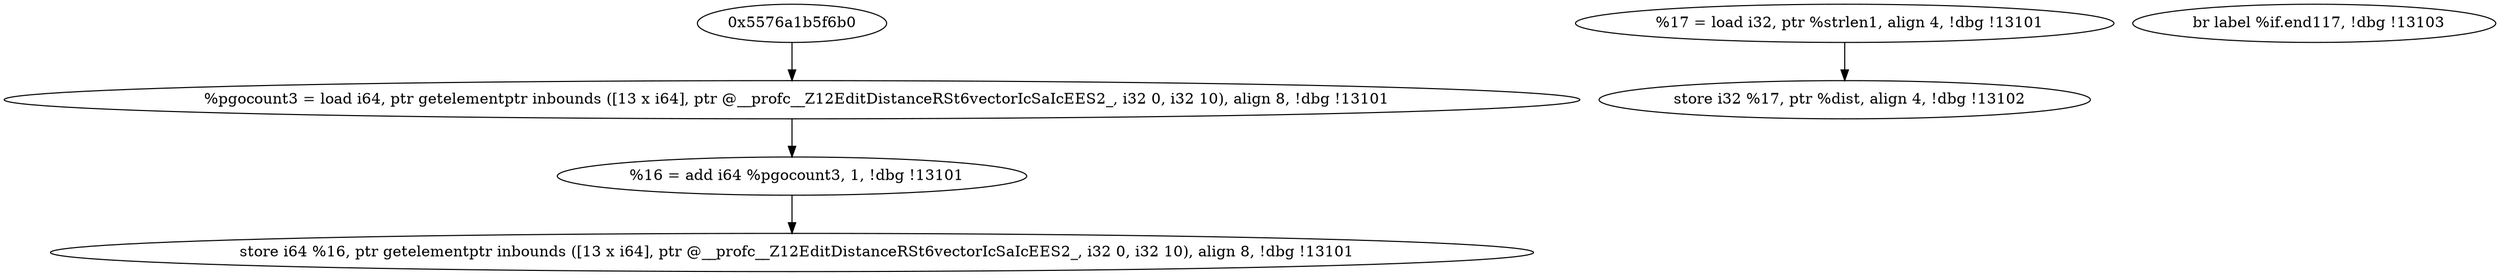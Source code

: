 digraph DDG {
  "0x5576a1b5f7e0" [label="  %pgocount3 = load i64, ptr getelementptr inbounds ([13 x i64], ptr @__profc__Z12EditDistanceRSt6vectorIcSaIcEES2_, i32 0, i32 10), align 8, !dbg !13101"];
  "0x5576a1b600a0" [label="  %16 = add i64 %pgocount3, 1, !dbg !13101"];
  "0x5576a1b60130" [label="  store i64 %16, ptr getelementptr inbounds ([13 x i64], ptr @__profc__Z12EditDistanceRSt6vectorIcSaIcEES2_, i32 0, i32 10), align 8, !dbg !13101"];
  "0x5576a1b601b0" [label="  %17 = load i32, ptr %strlen1, align 4, !dbg !13101"];
  "0x5576a1b60ab0" [label="  store i32 %17, ptr %dist, align 4, !dbg !13102"];
  "0x5576a1b60b60" [label="  br label %if.end117, !dbg !13103"];
  "0x5576a1b5f6b0" -> "0x5576a1b5f7e0";
  "0x5576a1b5f7e0" -> "0x5576a1b600a0";
  "0x5576a1b600a0" -> "0x5576a1b60130";
  "0x5576a1b601b0" -> "0x5576a1b60ab0";
}
